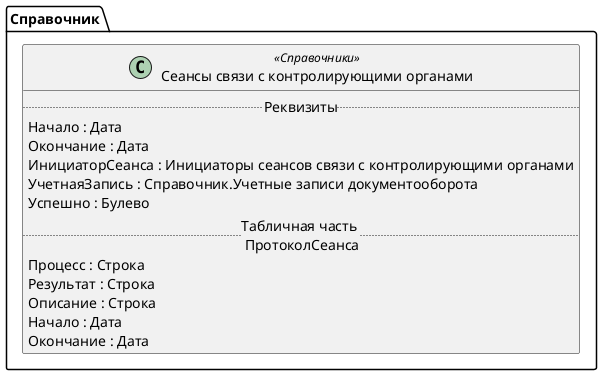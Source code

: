 ﻿@startuml СеансыСвязиСКонтролирующимиОрганами
'!include templates.wsd
'..\include templates.wsd
class Справочник.СеансыСвязиСКонтролирующимиОрганами as "Сеансы связи с контролирующими органами" <<Справочники>>
{
..Реквизиты..
Начало : Дата
Окончание : Дата
ИнициаторСеанса : Инициаторы сеансов связи с контролирующими органами
УчетнаяЗапись : Справочник.Учетные записи документооборота
Успешно : Булево
..Табличная часть \n ПротоколСеанса..
Процесс : Строка
Результат : Строка
Описание : Строка
Начало : Дата
Окончание : Дата
}
@enduml
